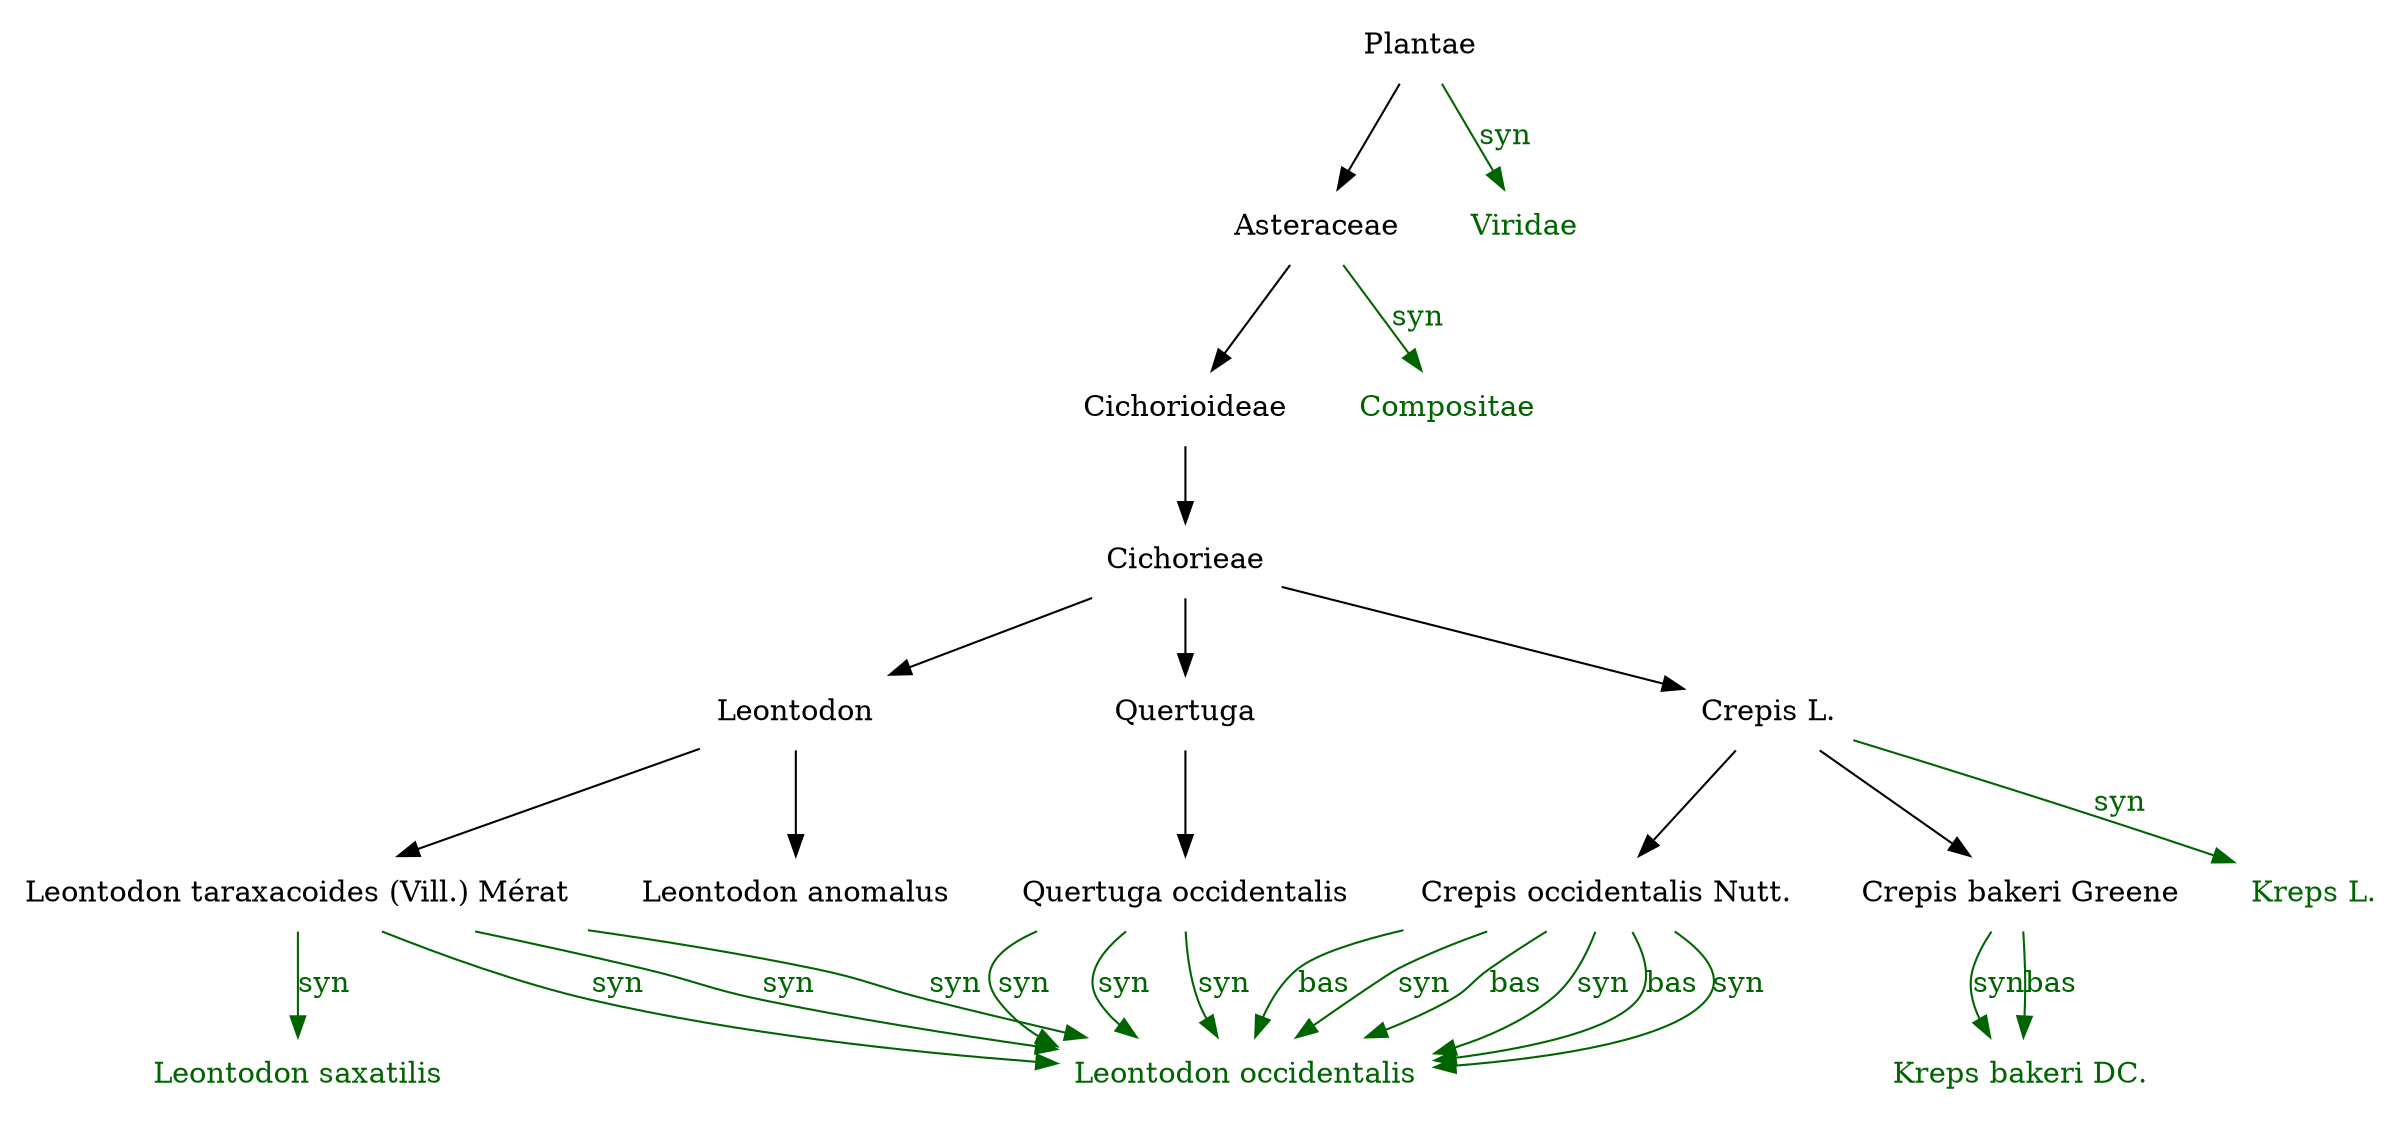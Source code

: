 digraph G {
  node [shape=plaintext]

  n1  [label="Plantae"]
  n1 -> n2
  n0  [label="Viridae", fontcolor=darkgreen]
  n1 -> n0  [color=darkgreen, fontcolor=darkgreen, label=syn]
  n2  [label="Asteraceae"]
  n2 -> n4
  n3  [label="Compositae", fontcolor=darkgreen]
  n2 -> n3  [color=darkgreen, fontcolor=darkgreen, label=syn]
  n4  [label="Cichorioideae"]
  n4 -> n5
  n5  [label="Cichorieae"]
  n5 -> n8
  n5 -> n7
  n5 -> n6
  n6  [label="Crepis L."]
  n6 -> n11
  n6 -> n10
  n9  [label="Kreps L.", fontcolor=darkgreen]
  n6 -> n9  [color=darkgreen, fontcolor=darkgreen, label=syn]
  n10  [label="Crepis bakeri Greene"]
  n12  [label="Kreps bakeri DC.", fontcolor=darkgreen]
  n10 -> n12  [color=darkgreen, fontcolor=darkgreen, label=syn]
  n10 -> n12  [color=darkgreen, fontcolor=darkgreen, label=bas]
  n11  [label="Crepis occidentalis Nutt."]
  n15  [label="Leontodon occidentalis", fontcolor=darkgreen]
  n11 -> n15  [color=darkgreen, fontcolor=darkgreen, label=syn]
  n17 -> n15  [color=darkgreen, fontcolor=darkgreen, label=syn]
  n14 -> n15  [color=darkgreen, fontcolor=darkgreen, label=syn]
  n11 -> n15  [color=darkgreen, fontcolor=darkgreen, label=bas]
  n7  [label="Leontodon"]
  n7 -> n14
  n7 -> n13
  n13  [label="Leontodon anomalus"]
  n14  [label="Leontodon taraxacoides (Vill.) Mérat"]
  n15  [label="Leontodon occidentalis", fontcolor=darkgreen]
  n11 -> n15  [color=darkgreen, fontcolor=darkgreen, label=syn]
  n17 -> n15  [color=darkgreen, fontcolor=darkgreen, label=syn]
  n14 -> n15  [color=darkgreen, fontcolor=darkgreen, label=syn]
  n11 -> n15  [color=darkgreen, fontcolor=darkgreen, label=bas]
  n16  [label="Leontodon saxatilis", fontcolor=darkgreen]
  n14 -> n16  [color=darkgreen, fontcolor=darkgreen, label=syn]
  n8  [label="Quertuga"]
  n8 -> n17
  n17  [label="Quertuga occidentalis"]
  n15  [label="Leontodon occidentalis", fontcolor=darkgreen]
  n11 -> n15  [color=darkgreen, fontcolor=darkgreen, label=syn]
  n17 -> n15  [color=darkgreen, fontcolor=darkgreen, label=syn]
  n14 -> n15  [color=darkgreen, fontcolor=darkgreen, label=syn]
  n11 -> n15  [color=darkgreen, fontcolor=darkgreen, label=bas]
}
